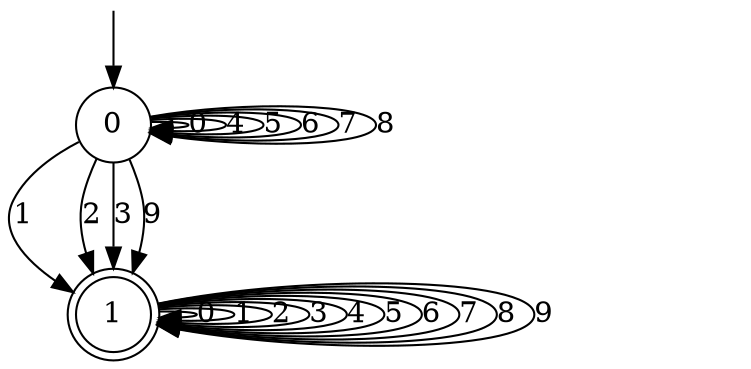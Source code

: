 digraph g {

	s0 [shape="circle" label="0"];
	s1 [shape="doublecircle" label="1"];
	s0 -> s0 [label="0"];
	s0 -> s1 [label="1"];
	s0 -> s1 [label="2"];
	s0 -> s1 [label="3"];
	s0 -> s0 [label="4"];
	s0 -> s0 [label="5"];
	s0 -> s0 [label="6"];
	s0 -> s0 [label="7"];
	s0 -> s0 [label="8"];
	s0 -> s1 [label="9"];
	s1 -> s1 [label="0"];
	s1 -> s1 [label="1"];
	s1 -> s1 [label="2"];
	s1 -> s1 [label="3"];
	s1 -> s1 [label="4"];
	s1 -> s1 [label="5"];
	s1 -> s1 [label="6"];
	s1 -> s1 [label="7"];
	s1 -> s1 [label="8"];
	s1 -> s1 [label="9"];

__start0 [label="" shape="none" width="0" height="0"];
__start0 -> s0;

}
